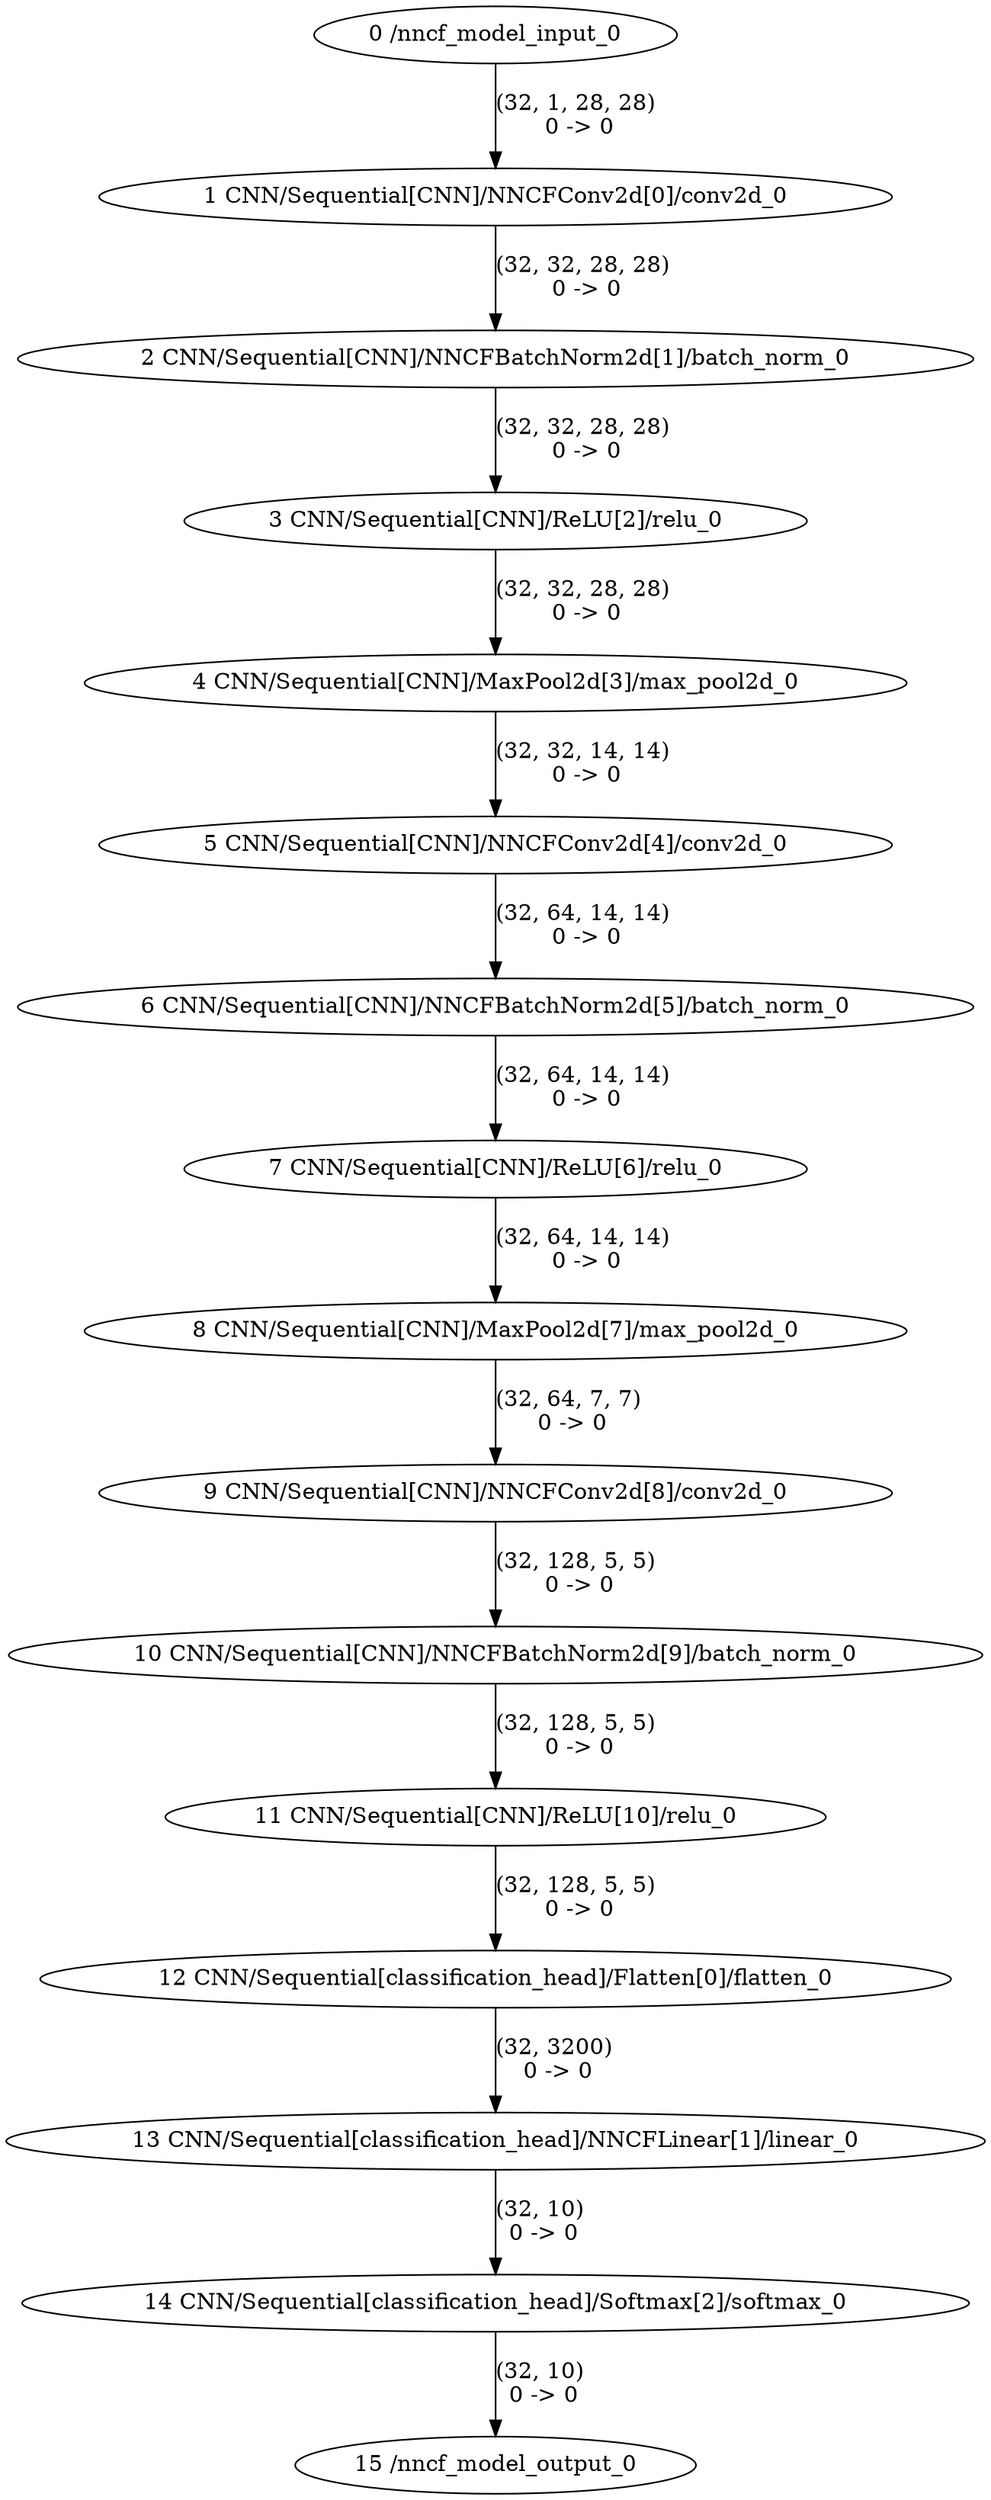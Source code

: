 strict digraph  {
"0 /nncf_model_input_0";
"1 CNN/Sequential[CNN]/NNCFConv2d[0]/conv2d_0";
"2 CNN/Sequential[CNN]/NNCFBatchNorm2d[1]/batch_norm_0";
"3 CNN/Sequential[CNN]/ReLU[2]/relu_0";
"4 CNN/Sequential[CNN]/MaxPool2d[3]/max_pool2d_0";
"5 CNN/Sequential[CNN]/NNCFConv2d[4]/conv2d_0";
"6 CNN/Sequential[CNN]/NNCFBatchNorm2d[5]/batch_norm_0";
"7 CNN/Sequential[CNN]/ReLU[6]/relu_0";
"8 CNN/Sequential[CNN]/MaxPool2d[7]/max_pool2d_0";
"9 CNN/Sequential[CNN]/NNCFConv2d[8]/conv2d_0";
"10 CNN/Sequential[CNN]/NNCFBatchNorm2d[9]/batch_norm_0";
"11 CNN/Sequential[CNN]/ReLU[10]/relu_0";
"12 CNN/Sequential[classification_head]/Flatten[0]/flatten_0";
"13 CNN/Sequential[classification_head]/NNCFLinear[1]/linear_0";
"14 CNN/Sequential[classification_head]/Softmax[2]/softmax_0";
"15 /nncf_model_output_0";
"0 /nncf_model_input_0" -> "1 CNN/Sequential[CNN]/NNCFConv2d[0]/conv2d_0"  [label="(32, 1, 28, 28) \n0 -> 0", style=solid];
"1 CNN/Sequential[CNN]/NNCFConv2d[0]/conv2d_0" -> "2 CNN/Sequential[CNN]/NNCFBatchNorm2d[1]/batch_norm_0"  [label="(32, 32, 28, 28) \n0 -> 0", style=solid];
"2 CNN/Sequential[CNN]/NNCFBatchNorm2d[1]/batch_norm_0" -> "3 CNN/Sequential[CNN]/ReLU[2]/relu_0"  [label="(32, 32, 28, 28) \n0 -> 0", style=solid];
"3 CNN/Sequential[CNN]/ReLU[2]/relu_0" -> "4 CNN/Sequential[CNN]/MaxPool2d[3]/max_pool2d_0"  [label="(32, 32, 28, 28) \n0 -> 0", style=solid];
"4 CNN/Sequential[CNN]/MaxPool2d[3]/max_pool2d_0" -> "5 CNN/Sequential[CNN]/NNCFConv2d[4]/conv2d_0"  [label="(32, 32, 14, 14) \n0 -> 0", style=solid];
"5 CNN/Sequential[CNN]/NNCFConv2d[4]/conv2d_0" -> "6 CNN/Sequential[CNN]/NNCFBatchNorm2d[5]/batch_norm_0"  [label="(32, 64, 14, 14) \n0 -> 0", style=solid];
"6 CNN/Sequential[CNN]/NNCFBatchNorm2d[5]/batch_norm_0" -> "7 CNN/Sequential[CNN]/ReLU[6]/relu_0"  [label="(32, 64, 14, 14) \n0 -> 0", style=solid];
"7 CNN/Sequential[CNN]/ReLU[6]/relu_0" -> "8 CNN/Sequential[CNN]/MaxPool2d[7]/max_pool2d_0"  [label="(32, 64, 14, 14) \n0 -> 0", style=solid];
"8 CNN/Sequential[CNN]/MaxPool2d[7]/max_pool2d_0" -> "9 CNN/Sequential[CNN]/NNCFConv2d[8]/conv2d_0"  [label="(32, 64, 7, 7) \n0 -> 0", style=solid];
"9 CNN/Sequential[CNN]/NNCFConv2d[8]/conv2d_0" -> "10 CNN/Sequential[CNN]/NNCFBatchNorm2d[9]/batch_norm_0"  [label="(32, 128, 5, 5) \n0 -> 0", style=solid];
"10 CNN/Sequential[CNN]/NNCFBatchNorm2d[9]/batch_norm_0" -> "11 CNN/Sequential[CNN]/ReLU[10]/relu_0"  [label="(32, 128, 5, 5) \n0 -> 0", style=solid];
"11 CNN/Sequential[CNN]/ReLU[10]/relu_0" -> "12 CNN/Sequential[classification_head]/Flatten[0]/flatten_0"  [label="(32, 128, 5, 5) \n0 -> 0", style=solid];
"12 CNN/Sequential[classification_head]/Flatten[0]/flatten_0" -> "13 CNN/Sequential[classification_head]/NNCFLinear[1]/linear_0"  [label="(32, 3200) \n0 -> 0", style=solid];
"13 CNN/Sequential[classification_head]/NNCFLinear[1]/linear_0" -> "14 CNN/Sequential[classification_head]/Softmax[2]/softmax_0"  [label="(32, 10) \n0 -> 0", style=solid];
"14 CNN/Sequential[classification_head]/Softmax[2]/softmax_0" -> "15 /nncf_model_output_0"  [label="(32, 10) \n0 -> 0", style=solid];
}
